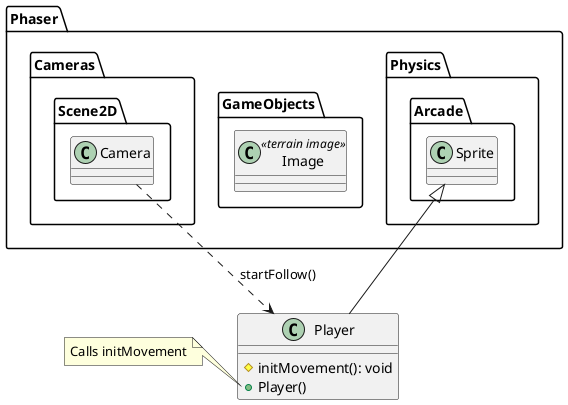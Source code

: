 @startuml Version 0.1.0

class Player extends Phaser.Physics.Arcade.Sprite {
    # initMovement(): void
    + Player()
}

note left of Player::Player
    Calls initMovement
end note

class Phaser.GameObjects.Image <<terrain image>>
class Phaser.Cameras.Scene2D.Camera

Phaser.Cameras.Scene2D.Camera ..> Player: startFollow()

@enduml